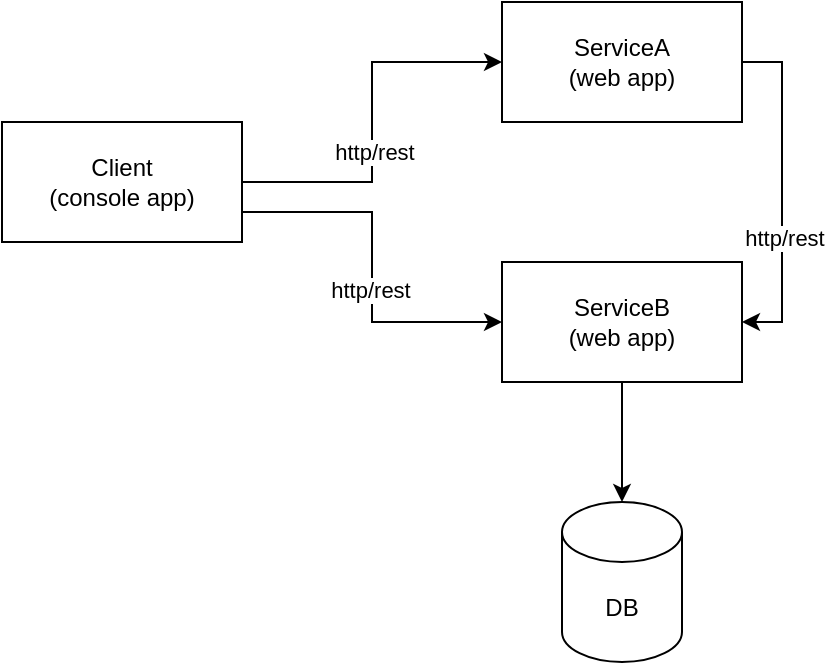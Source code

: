 <mxfile version="21.6.5" type="device">
  <diagram name="Page-1" id="w0eZQ-H4_OWyzMZTPX7a">
    <mxGraphModel dx="1036" dy="606" grid="1" gridSize="10" guides="1" tooltips="1" connect="1" arrows="1" fold="1" page="1" pageScale="1" pageWidth="850" pageHeight="1100" math="0" shadow="0">
      <root>
        <mxCell id="0" />
        <mxCell id="1" parent="0" />
        <mxCell id="YtzRu5mwZU9E4B7OV-cX-4" style="edgeStyle=orthogonalEdgeStyle;rounded=0;orthogonalLoop=1;jettySize=auto;html=1;exitX=1;exitY=0.5;exitDx=0;exitDy=0;entryX=0;entryY=0.5;entryDx=0;entryDy=0;" edge="1" parent="1" source="YtzRu5mwZU9E4B7OV-cX-1" target="YtzRu5mwZU9E4B7OV-cX-3">
          <mxGeometry relative="1" as="geometry" />
        </mxCell>
        <mxCell id="YtzRu5mwZU9E4B7OV-cX-5" value="http/rest" style="edgeLabel;html=1;align=center;verticalAlign=middle;resizable=0;points=[];" vertex="1" connectable="0" parent="YtzRu5mwZU9E4B7OV-cX-4">
          <mxGeometry x="-0.156" y="-1" relative="1" as="geometry">
            <mxPoint as="offset" />
          </mxGeometry>
        </mxCell>
        <mxCell id="YtzRu5mwZU9E4B7OV-cX-6" style="edgeStyle=orthogonalEdgeStyle;rounded=0;orthogonalLoop=1;jettySize=auto;html=1;exitX=1;exitY=0.75;exitDx=0;exitDy=0;entryX=0;entryY=0.5;entryDx=0;entryDy=0;" edge="1" parent="1" source="YtzRu5mwZU9E4B7OV-cX-1" target="YtzRu5mwZU9E4B7OV-cX-2">
          <mxGeometry relative="1" as="geometry" />
        </mxCell>
        <mxCell id="YtzRu5mwZU9E4B7OV-cX-7" value="http/rest" style="edgeLabel;html=1;align=center;verticalAlign=middle;resizable=0;points=[];" vertex="1" connectable="0" parent="YtzRu5mwZU9E4B7OV-cX-6">
          <mxGeometry x="0.122" y="-1" relative="1" as="geometry">
            <mxPoint as="offset" />
          </mxGeometry>
        </mxCell>
        <mxCell id="YtzRu5mwZU9E4B7OV-cX-1" value="Client&lt;br&gt;(console app)" style="rounded=0;whiteSpace=wrap;html=1;" vertex="1" parent="1">
          <mxGeometry x="150" y="200" width="120" height="60" as="geometry" />
        </mxCell>
        <mxCell id="YtzRu5mwZU9E4B7OV-cX-11" style="edgeStyle=orthogonalEdgeStyle;rounded=0;orthogonalLoop=1;jettySize=auto;html=1;exitX=0.5;exitY=1;exitDx=0;exitDy=0;" edge="1" parent="1" source="YtzRu5mwZU9E4B7OV-cX-2" target="YtzRu5mwZU9E4B7OV-cX-10">
          <mxGeometry relative="1" as="geometry" />
        </mxCell>
        <mxCell id="YtzRu5mwZU9E4B7OV-cX-2" value="ServiceB&lt;br&gt;(web app)" style="rounded=0;whiteSpace=wrap;html=1;" vertex="1" parent="1">
          <mxGeometry x="400" y="270" width="120" height="60" as="geometry" />
        </mxCell>
        <mxCell id="YtzRu5mwZU9E4B7OV-cX-8" style="edgeStyle=orthogonalEdgeStyle;rounded=0;orthogonalLoop=1;jettySize=auto;html=1;exitX=1;exitY=0.5;exitDx=0;exitDy=0;entryX=1;entryY=0.5;entryDx=0;entryDy=0;" edge="1" parent="1" source="YtzRu5mwZU9E4B7OV-cX-3" target="YtzRu5mwZU9E4B7OV-cX-2">
          <mxGeometry relative="1" as="geometry" />
        </mxCell>
        <mxCell id="YtzRu5mwZU9E4B7OV-cX-9" value="http/rest" style="edgeLabel;html=1;align=center;verticalAlign=middle;resizable=0;points=[];" vertex="1" connectable="0" parent="YtzRu5mwZU9E4B7OV-cX-8">
          <mxGeometry x="0.268" y="1" relative="1" as="geometry">
            <mxPoint as="offset" />
          </mxGeometry>
        </mxCell>
        <mxCell id="YtzRu5mwZU9E4B7OV-cX-3" value="ServiceA&lt;br&gt;(web app)" style="rounded=0;whiteSpace=wrap;html=1;" vertex="1" parent="1">
          <mxGeometry x="400" y="140" width="120" height="60" as="geometry" />
        </mxCell>
        <mxCell id="YtzRu5mwZU9E4B7OV-cX-10" value="DB" style="shape=cylinder3;whiteSpace=wrap;html=1;boundedLbl=1;backgroundOutline=1;size=15;" vertex="1" parent="1">
          <mxGeometry x="430" y="390" width="60" height="80" as="geometry" />
        </mxCell>
      </root>
    </mxGraphModel>
  </diagram>
</mxfile>
